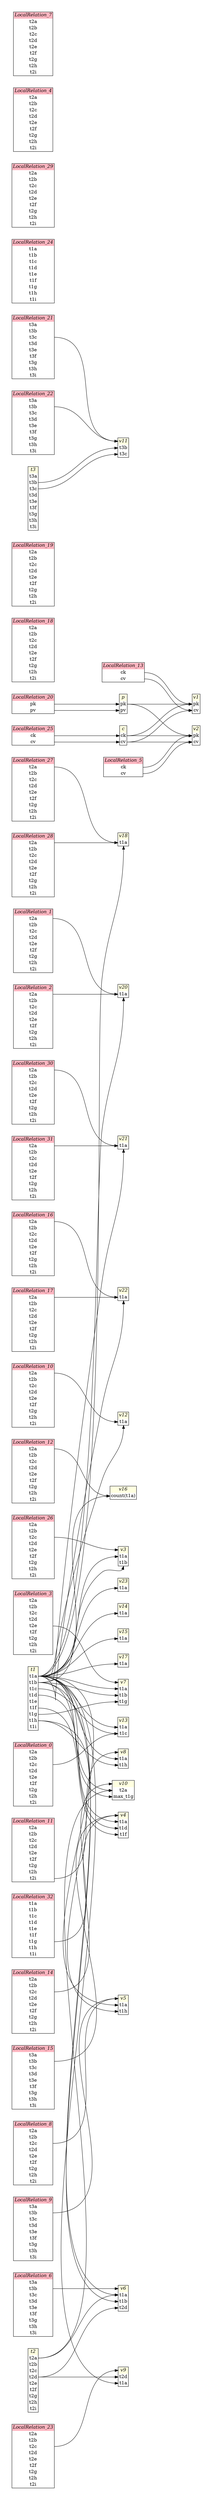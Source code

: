 // Automatically generated by SQLFlowTestSuite


digraph {
  graph [pad="0.5", nodesep="0.5", ranksep="2", fontname="Helvetica"];
  node [shape=plain]
  rankdir=LR;

  
"LocalRelation_0" [label=<
<table border="1" cellborder="0" cellspacing="0">
  <tr><td bgcolor="lightpink" port="nodeName"><i>LocalRelation_0</i></td></tr>
  <tr><td port="0">t2a</td></tr>
<tr><td port="1">t2b</td></tr>
<tr><td port="2">t2c</td></tr>
<tr><td port="3">t2d</td></tr>
<tr><td port="4">t2e</td></tr>
<tr><td port="5">t2f</td></tr>
<tr><td port="6">t2g</td></tr>
<tr><td port="7">t2h</td></tr>
<tr><td port="8">t2i</td></tr>
</table>>];
     

"LocalRelation_1" [label=<
<table border="1" cellborder="0" cellspacing="0">
  <tr><td bgcolor="lightpink" port="nodeName"><i>LocalRelation_1</i></td></tr>
  <tr><td port="0">t2a</td></tr>
<tr><td port="1">t2b</td></tr>
<tr><td port="2">t2c</td></tr>
<tr><td port="3">t2d</td></tr>
<tr><td port="4">t2e</td></tr>
<tr><td port="5">t2f</td></tr>
<tr><td port="6">t2g</td></tr>
<tr><td port="7">t2h</td></tr>
<tr><td port="8">t2i</td></tr>
</table>>];
     

"LocalRelation_10" [label=<
<table border="1" cellborder="0" cellspacing="0">
  <tr><td bgcolor="lightpink" port="nodeName"><i>LocalRelation_10</i></td></tr>
  <tr><td port="0">t2a</td></tr>
<tr><td port="1">t2b</td></tr>
<tr><td port="2">t2c</td></tr>
<tr><td port="3">t2d</td></tr>
<tr><td port="4">t2e</td></tr>
<tr><td port="5">t2f</td></tr>
<tr><td port="6">t2g</td></tr>
<tr><td port="7">t2h</td></tr>
<tr><td port="8">t2i</td></tr>
</table>>];
     

"LocalRelation_11" [label=<
<table border="1" cellborder="0" cellspacing="0">
  <tr><td bgcolor="lightpink" port="nodeName"><i>LocalRelation_11</i></td></tr>
  <tr><td port="0">t2a</td></tr>
<tr><td port="1">t2b</td></tr>
<tr><td port="2">t2c</td></tr>
<tr><td port="3">t2d</td></tr>
<tr><td port="4">t2e</td></tr>
<tr><td port="5">t2f</td></tr>
<tr><td port="6">t2g</td></tr>
<tr><td port="7">t2h</td></tr>
<tr><td port="8">t2i</td></tr>
</table>>];
     

"LocalRelation_12" [label=<
<table border="1" cellborder="0" cellspacing="0">
  <tr><td bgcolor="lightpink" port="nodeName"><i>LocalRelation_12</i></td></tr>
  <tr><td port="0">t2a</td></tr>
<tr><td port="1">t2b</td></tr>
<tr><td port="2">t2c</td></tr>
<tr><td port="3">t2d</td></tr>
<tr><td port="4">t2e</td></tr>
<tr><td port="5">t2f</td></tr>
<tr><td port="6">t2g</td></tr>
<tr><td port="7">t2h</td></tr>
<tr><td port="8">t2i</td></tr>
</table>>];
     

"LocalRelation_13" [label=<
<table border="1" cellborder="0" cellspacing="0">
  <tr><td bgcolor="lightpink" port="nodeName"><i>LocalRelation_13</i></td></tr>
  <tr><td port="0">ck</td></tr>
<tr><td port="1">cv</td></tr>
</table>>];
     

"LocalRelation_14" [label=<
<table border="1" cellborder="0" cellspacing="0">
  <tr><td bgcolor="lightpink" port="nodeName"><i>LocalRelation_14</i></td></tr>
  <tr><td port="0">t2a</td></tr>
<tr><td port="1">t2b</td></tr>
<tr><td port="2">t2c</td></tr>
<tr><td port="3">t2d</td></tr>
<tr><td port="4">t2e</td></tr>
<tr><td port="5">t2f</td></tr>
<tr><td port="6">t2g</td></tr>
<tr><td port="7">t2h</td></tr>
<tr><td port="8">t2i</td></tr>
</table>>];
     

"LocalRelation_15" [label=<
<table border="1" cellborder="0" cellspacing="0">
  <tr><td bgcolor="lightpink" port="nodeName"><i>LocalRelation_15</i></td></tr>
  <tr><td port="0">t3a</td></tr>
<tr><td port="1">t3b</td></tr>
<tr><td port="2">t3c</td></tr>
<tr><td port="3">t3d</td></tr>
<tr><td port="4">t3e</td></tr>
<tr><td port="5">t3f</td></tr>
<tr><td port="6">t3g</td></tr>
<tr><td port="7">t3h</td></tr>
<tr><td port="8">t3i</td></tr>
</table>>];
     

"LocalRelation_16" [label=<
<table border="1" cellborder="0" cellspacing="0">
  <tr><td bgcolor="lightpink" port="nodeName"><i>LocalRelation_16</i></td></tr>
  <tr><td port="0">t2a</td></tr>
<tr><td port="1">t2b</td></tr>
<tr><td port="2">t2c</td></tr>
<tr><td port="3">t2d</td></tr>
<tr><td port="4">t2e</td></tr>
<tr><td port="5">t2f</td></tr>
<tr><td port="6">t2g</td></tr>
<tr><td port="7">t2h</td></tr>
<tr><td port="8">t2i</td></tr>
</table>>];
     

"LocalRelation_17" [label=<
<table border="1" cellborder="0" cellspacing="0">
  <tr><td bgcolor="lightpink" port="nodeName"><i>LocalRelation_17</i></td></tr>
  <tr><td port="0">t2a</td></tr>
<tr><td port="1">t2b</td></tr>
<tr><td port="2">t2c</td></tr>
<tr><td port="3">t2d</td></tr>
<tr><td port="4">t2e</td></tr>
<tr><td port="5">t2f</td></tr>
<tr><td port="6">t2g</td></tr>
<tr><td port="7">t2h</td></tr>
<tr><td port="8">t2i</td></tr>
</table>>];
     

"LocalRelation_18" [label=<
<table border="1" cellborder="0" cellspacing="0">
  <tr><td bgcolor="lightpink" port="nodeName"><i>LocalRelation_18</i></td></tr>
  <tr><td port="0">t2a</td></tr>
<tr><td port="1">t2b</td></tr>
<tr><td port="2">t2c</td></tr>
<tr><td port="3">t2d</td></tr>
<tr><td port="4">t2e</td></tr>
<tr><td port="5">t2f</td></tr>
<tr><td port="6">t2g</td></tr>
<tr><td port="7">t2h</td></tr>
<tr><td port="8">t2i</td></tr>
</table>>];
     

"LocalRelation_19" [label=<
<table border="1" cellborder="0" cellspacing="0">
  <tr><td bgcolor="lightpink" port="nodeName"><i>LocalRelation_19</i></td></tr>
  <tr><td port="0">t2a</td></tr>
<tr><td port="1">t2b</td></tr>
<tr><td port="2">t2c</td></tr>
<tr><td port="3">t2d</td></tr>
<tr><td port="4">t2e</td></tr>
<tr><td port="5">t2f</td></tr>
<tr><td port="6">t2g</td></tr>
<tr><td port="7">t2h</td></tr>
<tr><td port="8">t2i</td></tr>
</table>>];
     

"LocalRelation_2" [label=<
<table border="1" cellborder="0" cellspacing="0">
  <tr><td bgcolor="lightpink" port="nodeName"><i>LocalRelation_2</i></td></tr>
  <tr><td port="0">t2a</td></tr>
<tr><td port="1">t2b</td></tr>
<tr><td port="2">t2c</td></tr>
<tr><td port="3">t2d</td></tr>
<tr><td port="4">t2e</td></tr>
<tr><td port="5">t2f</td></tr>
<tr><td port="6">t2g</td></tr>
<tr><td port="7">t2h</td></tr>
<tr><td port="8">t2i</td></tr>
</table>>];
     

"LocalRelation_20" [label=<
<table border="1" cellborder="0" cellspacing="0">
  <tr><td bgcolor="lightpink" port="nodeName"><i>LocalRelation_20</i></td></tr>
  <tr><td port="0">pk</td></tr>
<tr><td port="1">pv</td></tr>
</table>>];
     

"LocalRelation_21" [label=<
<table border="1" cellborder="0" cellspacing="0">
  <tr><td bgcolor="lightpink" port="nodeName"><i>LocalRelation_21</i></td></tr>
  <tr><td port="0">t3a</td></tr>
<tr><td port="1">t3b</td></tr>
<tr><td port="2">t3c</td></tr>
<tr><td port="3">t3d</td></tr>
<tr><td port="4">t3e</td></tr>
<tr><td port="5">t3f</td></tr>
<tr><td port="6">t3g</td></tr>
<tr><td port="7">t3h</td></tr>
<tr><td port="8">t3i</td></tr>
</table>>];
     

"LocalRelation_22" [label=<
<table border="1" cellborder="0" cellspacing="0">
  <tr><td bgcolor="lightpink" port="nodeName"><i>LocalRelation_22</i></td></tr>
  <tr><td port="0">t3a</td></tr>
<tr><td port="1">t3b</td></tr>
<tr><td port="2">t3c</td></tr>
<tr><td port="3">t3d</td></tr>
<tr><td port="4">t3e</td></tr>
<tr><td port="5">t3f</td></tr>
<tr><td port="6">t3g</td></tr>
<tr><td port="7">t3h</td></tr>
<tr><td port="8">t3i</td></tr>
</table>>];
     

"LocalRelation_23" [label=<
<table border="1" cellborder="0" cellspacing="0">
  <tr><td bgcolor="lightpink" port="nodeName"><i>LocalRelation_23</i></td></tr>
  <tr><td port="0">t2a</td></tr>
<tr><td port="1">t2b</td></tr>
<tr><td port="2">t2c</td></tr>
<tr><td port="3">t2d</td></tr>
<tr><td port="4">t2e</td></tr>
<tr><td port="5">t2f</td></tr>
<tr><td port="6">t2g</td></tr>
<tr><td port="7">t2h</td></tr>
<tr><td port="8">t2i</td></tr>
</table>>];
     

"LocalRelation_24" [label=<
<table border="1" cellborder="0" cellspacing="0">
  <tr><td bgcolor="lightpink" port="nodeName"><i>LocalRelation_24</i></td></tr>
  <tr><td port="0">t1a</td></tr>
<tr><td port="1">t1b</td></tr>
<tr><td port="2">t1c</td></tr>
<tr><td port="3">t1d</td></tr>
<tr><td port="4">t1e</td></tr>
<tr><td port="5">t1f</td></tr>
<tr><td port="6">t1g</td></tr>
<tr><td port="7">t1h</td></tr>
<tr><td port="8">t1i</td></tr>
</table>>];
     

"LocalRelation_25" [label=<
<table border="1" cellborder="0" cellspacing="0">
  <tr><td bgcolor="lightpink" port="nodeName"><i>LocalRelation_25</i></td></tr>
  <tr><td port="0">ck</td></tr>
<tr><td port="1">cv</td></tr>
</table>>];
     

"LocalRelation_26" [label=<
<table border="1" cellborder="0" cellspacing="0">
  <tr><td bgcolor="lightpink" port="nodeName"><i>LocalRelation_26</i></td></tr>
  <tr><td port="0">t2a</td></tr>
<tr><td port="1">t2b</td></tr>
<tr><td port="2">t2c</td></tr>
<tr><td port="3">t2d</td></tr>
<tr><td port="4">t2e</td></tr>
<tr><td port="5">t2f</td></tr>
<tr><td port="6">t2g</td></tr>
<tr><td port="7">t2h</td></tr>
<tr><td port="8">t2i</td></tr>
</table>>];
     

"LocalRelation_27" [label=<
<table border="1" cellborder="0" cellspacing="0">
  <tr><td bgcolor="lightpink" port="nodeName"><i>LocalRelation_27</i></td></tr>
  <tr><td port="0">t2a</td></tr>
<tr><td port="1">t2b</td></tr>
<tr><td port="2">t2c</td></tr>
<tr><td port="3">t2d</td></tr>
<tr><td port="4">t2e</td></tr>
<tr><td port="5">t2f</td></tr>
<tr><td port="6">t2g</td></tr>
<tr><td port="7">t2h</td></tr>
<tr><td port="8">t2i</td></tr>
</table>>];
     

"LocalRelation_28" [label=<
<table border="1" cellborder="0" cellspacing="0">
  <tr><td bgcolor="lightpink" port="nodeName"><i>LocalRelation_28</i></td></tr>
  <tr><td port="0">t2a</td></tr>
<tr><td port="1">t2b</td></tr>
<tr><td port="2">t2c</td></tr>
<tr><td port="3">t2d</td></tr>
<tr><td port="4">t2e</td></tr>
<tr><td port="5">t2f</td></tr>
<tr><td port="6">t2g</td></tr>
<tr><td port="7">t2h</td></tr>
<tr><td port="8">t2i</td></tr>
</table>>];
     

"LocalRelation_29" [label=<
<table border="1" cellborder="0" cellspacing="0">
  <tr><td bgcolor="lightpink" port="nodeName"><i>LocalRelation_29</i></td></tr>
  <tr><td port="0">t2a</td></tr>
<tr><td port="1">t2b</td></tr>
<tr><td port="2">t2c</td></tr>
<tr><td port="3">t2d</td></tr>
<tr><td port="4">t2e</td></tr>
<tr><td port="5">t2f</td></tr>
<tr><td port="6">t2g</td></tr>
<tr><td port="7">t2h</td></tr>
<tr><td port="8">t2i</td></tr>
</table>>];
     

"LocalRelation_3" [label=<
<table border="1" cellborder="0" cellspacing="0">
  <tr><td bgcolor="lightpink" port="nodeName"><i>LocalRelation_3</i></td></tr>
  <tr><td port="0">t2a</td></tr>
<tr><td port="1">t2b</td></tr>
<tr><td port="2">t2c</td></tr>
<tr><td port="3">t2d</td></tr>
<tr><td port="4">t2e</td></tr>
<tr><td port="5">t2f</td></tr>
<tr><td port="6">t2g</td></tr>
<tr><td port="7">t2h</td></tr>
<tr><td port="8">t2i</td></tr>
</table>>];
     

"LocalRelation_30" [label=<
<table border="1" cellborder="0" cellspacing="0">
  <tr><td bgcolor="lightpink" port="nodeName"><i>LocalRelation_30</i></td></tr>
  <tr><td port="0">t2a</td></tr>
<tr><td port="1">t2b</td></tr>
<tr><td port="2">t2c</td></tr>
<tr><td port="3">t2d</td></tr>
<tr><td port="4">t2e</td></tr>
<tr><td port="5">t2f</td></tr>
<tr><td port="6">t2g</td></tr>
<tr><td port="7">t2h</td></tr>
<tr><td port="8">t2i</td></tr>
</table>>];
     

"LocalRelation_31" [label=<
<table border="1" cellborder="0" cellspacing="0">
  <tr><td bgcolor="lightpink" port="nodeName"><i>LocalRelation_31</i></td></tr>
  <tr><td port="0">t2a</td></tr>
<tr><td port="1">t2b</td></tr>
<tr><td port="2">t2c</td></tr>
<tr><td port="3">t2d</td></tr>
<tr><td port="4">t2e</td></tr>
<tr><td port="5">t2f</td></tr>
<tr><td port="6">t2g</td></tr>
<tr><td port="7">t2h</td></tr>
<tr><td port="8">t2i</td></tr>
</table>>];
     

"LocalRelation_32" [label=<
<table border="1" cellborder="0" cellspacing="0">
  <tr><td bgcolor="lightpink" port="nodeName"><i>LocalRelation_32</i></td></tr>
  <tr><td port="0">t1a</td></tr>
<tr><td port="1">t1b</td></tr>
<tr><td port="2">t1c</td></tr>
<tr><td port="3">t1d</td></tr>
<tr><td port="4">t1e</td></tr>
<tr><td port="5">t1f</td></tr>
<tr><td port="6">t1g</td></tr>
<tr><td port="7">t1h</td></tr>
<tr><td port="8">t1i</td></tr>
</table>>];
     

"LocalRelation_4" [label=<
<table border="1" cellborder="0" cellspacing="0">
  <tr><td bgcolor="lightpink" port="nodeName"><i>LocalRelation_4</i></td></tr>
  <tr><td port="0">t2a</td></tr>
<tr><td port="1">t2b</td></tr>
<tr><td port="2">t2c</td></tr>
<tr><td port="3">t2d</td></tr>
<tr><td port="4">t2e</td></tr>
<tr><td port="5">t2f</td></tr>
<tr><td port="6">t2g</td></tr>
<tr><td port="7">t2h</td></tr>
<tr><td port="8">t2i</td></tr>
</table>>];
     

"LocalRelation_5" [label=<
<table border="1" cellborder="0" cellspacing="0">
  <tr><td bgcolor="lightpink" port="nodeName"><i>LocalRelation_5</i></td></tr>
  <tr><td port="0">ck</td></tr>
<tr><td port="1">cv</td></tr>
</table>>];
     

"LocalRelation_6" [label=<
<table border="1" cellborder="0" cellspacing="0">
  <tr><td bgcolor="lightpink" port="nodeName"><i>LocalRelation_6</i></td></tr>
  <tr><td port="0">t3a</td></tr>
<tr><td port="1">t3b</td></tr>
<tr><td port="2">t3c</td></tr>
<tr><td port="3">t3d</td></tr>
<tr><td port="4">t3e</td></tr>
<tr><td port="5">t3f</td></tr>
<tr><td port="6">t3g</td></tr>
<tr><td port="7">t3h</td></tr>
<tr><td port="8">t3i</td></tr>
</table>>];
     

"LocalRelation_7" [label=<
<table border="1" cellborder="0" cellspacing="0">
  <tr><td bgcolor="lightpink" port="nodeName"><i>LocalRelation_7</i></td></tr>
  <tr><td port="0">t2a</td></tr>
<tr><td port="1">t2b</td></tr>
<tr><td port="2">t2c</td></tr>
<tr><td port="3">t2d</td></tr>
<tr><td port="4">t2e</td></tr>
<tr><td port="5">t2f</td></tr>
<tr><td port="6">t2g</td></tr>
<tr><td port="7">t2h</td></tr>
<tr><td port="8">t2i</td></tr>
</table>>];
     

"LocalRelation_8" [label=<
<table border="1" cellborder="0" cellspacing="0">
  <tr><td bgcolor="lightpink" port="nodeName"><i>LocalRelation_8</i></td></tr>
  <tr><td port="0">t2a</td></tr>
<tr><td port="1">t2b</td></tr>
<tr><td port="2">t2c</td></tr>
<tr><td port="3">t2d</td></tr>
<tr><td port="4">t2e</td></tr>
<tr><td port="5">t2f</td></tr>
<tr><td port="6">t2g</td></tr>
<tr><td port="7">t2h</td></tr>
<tr><td port="8">t2i</td></tr>
</table>>];
     

"LocalRelation_9" [label=<
<table border="1" cellborder="0" cellspacing="0">
  <tr><td bgcolor="lightpink" port="nodeName"><i>LocalRelation_9</i></td></tr>
  <tr><td port="0">t3a</td></tr>
<tr><td port="1">t3b</td></tr>
<tr><td port="2">t3c</td></tr>
<tr><td port="3">t3d</td></tr>
<tr><td port="4">t3e</td></tr>
<tr><td port="5">t3f</td></tr>
<tr><td port="6">t3g</td></tr>
<tr><td port="7">t3h</td></tr>
<tr><td port="8">t3i</td></tr>
</table>>];
     

"c" [label=<
<table border="1" cellborder="0" cellspacing="0">
  <tr><td bgcolor="lightyellow" port="nodeName"><i>c</i></td></tr>
  <tr><td port="0">ck</td></tr>
<tr><td port="1">cv</td></tr>
</table>>];
     

"p" [label=<
<table border="1" cellborder="0" cellspacing="0">
  <tr><td bgcolor="lightyellow" port="nodeName"><i>p</i></td></tr>
  <tr><td port="0">pk</td></tr>
<tr><td port="1">pv</td></tr>
</table>>];
     

"t1" [label=<
<table border="1" cellborder="0" cellspacing="0">
  <tr><td bgcolor="lightyellow" port="nodeName"><i>t1</i></td></tr>
  <tr><td port="0">t1a</td></tr>
<tr><td port="1">t1b</td></tr>
<tr><td port="2">t1c</td></tr>
<tr><td port="3">t1d</td></tr>
<tr><td port="4">t1e</td></tr>
<tr><td port="5">t1f</td></tr>
<tr><td port="6">t1g</td></tr>
<tr><td port="7">t1h</td></tr>
<tr><td port="8">t1i</td></tr>
</table>>];
     

"t2" [label=<
<table border="1" cellborder="0" cellspacing="0">
  <tr><td bgcolor="lightyellow" port="nodeName"><i>t2</i></td></tr>
  <tr><td port="0">t2a</td></tr>
<tr><td port="1">t2b</td></tr>
<tr><td port="2">t2c</td></tr>
<tr><td port="3">t2d</td></tr>
<tr><td port="4">t2e</td></tr>
<tr><td port="5">t2f</td></tr>
<tr><td port="6">t2g</td></tr>
<tr><td port="7">t2h</td></tr>
<tr><td port="8">t2i</td></tr>
</table>>];
     

"t3" [label=<
<table border="1" cellborder="0" cellspacing="0">
  <tr><td bgcolor="lightyellow" port="nodeName"><i>t3</i></td></tr>
  <tr><td port="0">t3a</td></tr>
<tr><td port="1">t3b</td></tr>
<tr><td port="2">t3c</td></tr>
<tr><td port="3">t3d</td></tr>
<tr><td port="4">t3e</td></tr>
<tr><td port="5">t3f</td></tr>
<tr><td port="6">t3g</td></tr>
<tr><td port="7">t3h</td></tr>
<tr><td port="8">t3i</td></tr>
</table>>];
     

"v1" [label=<
<table border="1" cellborder="0" cellspacing="0">
  <tr><td bgcolor="lightyellow" port="nodeName"><i>v1</i></td></tr>
  <tr><td port="0">pk</td></tr>
<tr><td port="1">cv</td></tr>
</table>>];
     

"v10" [label=<
<table border="1" cellborder="0" cellspacing="0">
  <tr><td bgcolor="lightyellow" port="nodeName"><i>v10</i></td></tr>
  <tr><td port="0">t2a</td></tr>
<tr><td port="1">max_t1g</td></tr>
</table>>];
     

"v11" [label=<
<table border="1" cellborder="0" cellspacing="0">
  <tr><td bgcolor="lightyellow" port="nodeName"><i>v11</i></td></tr>
  <tr><td port="0">t3b</td></tr>
<tr><td port="1">t3c</td></tr>
</table>>];
     

"v12" [label=<
<table border="1" cellborder="0" cellspacing="0">
  <tr><td bgcolor="lightyellow" port="nodeName"><i>v12</i></td></tr>
  <tr><td port="0">t1a</td></tr>
</table>>];
     

"v13" [label=<
<table border="1" cellborder="0" cellspacing="0">
  <tr><td bgcolor="lightyellow" port="nodeName"><i>v13</i></td></tr>
  <tr><td port="0">t1a</td></tr>
<tr><td port="1">t1c</td></tr>
</table>>];
     

"v14" [label=<
<table border="1" cellborder="0" cellspacing="0">
  <tr><td bgcolor="lightyellow" port="nodeName"><i>v14</i></td></tr>
  <tr><td port="0">t1a</td></tr>
</table>>];
     

"v15" [label=<
<table border="1" cellborder="0" cellspacing="0">
  <tr><td bgcolor="lightyellow" port="nodeName"><i>v15</i></td></tr>
  <tr><td port="0">t1a</td></tr>
</table>>];
     

"v16" [label=<
<table border="1" cellborder="0" cellspacing="0">
  <tr><td bgcolor="lightyellow" port="nodeName"><i>v16</i></td></tr>
  <tr><td port="0">count(t1a)</td></tr>
</table>>];
     

"v17" [label=<
<table border="1" cellborder="0" cellspacing="0">
  <tr><td bgcolor="lightyellow" port="nodeName"><i>v17</i></td></tr>
  <tr><td port="0">t1a</td></tr>
</table>>];
     

"v18" [label=<
<table border="1" cellborder="0" cellspacing="0">
  <tr><td bgcolor="lightyellow" port="nodeName"><i>v18</i></td></tr>
  <tr><td port="0">t1a</td></tr>
</table>>];
     

"v2" [label=<
<table border="1" cellborder="0" cellspacing="0">
  <tr><td bgcolor="lightyellow" port="nodeName"><i>v2</i></td></tr>
  <tr><td port="0">pk</td></tr>
<tr><td port="1">cv</td></tr>
</table>>];
     

"v20" [label=<
<table border="1" cellborder="0" cellspacing="0">
  <tr><td bgcolor="lightyellow" port="nodeName"><i>v20</i></td></tr>
  <tr><td port="0">t1a</td></tr>
</table>>];
     

"v21" [label=<
<table border="1" cellborder="0" cellspacing="0">
  <tr><td bgcolor="lightyellow" port="nodeName"><i>v21</i></td></tr>
  <tr><td port="0">t1a</td></tr>
</table>>];
     

"v22" [label=<
<table border="1" cellborder="0" cellspacing="0">
  <tr><td bgcolor="lightyellow" port="nodeName"><i>v22</i></td></tr>
  <tr><td port="0">t1a</td></tr>
</table>>];
     

"v23" [label=<
<table border="1" cellborder="0" cellspacing="0">
  <tr><td bgcolor="lightyellow" port="nodeName"><i>v23</i></td></tr>
  <tr><td port="0">t1a</td></tr>
</table>>];
     

"v3" [label=<
<table border="1" cellborder="0" cellspacing="0">
  <tr><td bgcolor="lightyellow" port="nodeName"><i>v3</i></td></tr>
  <tr><td port="0">t1a</td></tr>
<tr><td port="1">t1b</td></tr>
</table>>];
     

"v4" [label=<
<table border="1" cellborder="0" cellspacing="0">
  <tr><td bgcolor="lightyellow" port="nodeName"><i>v4</i></td></tr>
  <tr><td port="0">t1a</td></tr>
<tr><td port="1">t1d</td></tr>
<tr><td port="2">t1f</td></tr>
</table>>];
     

"v5" [label=<
<table border="1" cellborder="0" cellspacing="0">
  <tr><td bgcolor="lightyellow" port="nodeName"><i>v5</i></td></tr>
  <tr><td port="0">t1a</td></tr>
<tr><td port="1">t1h</td></tr>
</table>>];
     

"v6" [label=<
<table border="1" cellborder="0" cellspacing="0">
  <tr><td bgcolor="lightyellow" port="nodeName"><i>v6</i></td></tr>
  <tr><td port="0">t1a</td></tr>
<tr><td port="1">t1b</td></tr>
<tr><td port="2">t2d</td></tr>
</table>>];
     

"v7" [label=<
<table border="1" cellborder="0" cellspacing="0">
  <tr><td bgcolor="lightyellow" port="nodeName"><i>v7</i></td></tr>
  <tr><td port="0">t1a</td></tr>
<tr><td port="1">t1b</td></tr>
<tr><td port="2">t1g</td></tr>
</table>>];
     

"v8" [label=<
<table border="1" cellborder="0" cellspacing="0">
  <tr><td bgcolor="lightyellow" port="nodeName"><i>v8</i></td></tr>
  <tr><td port="0">t1a</td></tr>
<tr><td port="1">t1h</td></tr>
</table>>];
     

"v9" [label=<
<table border="1" cellborder="0" cellspacing="0">
  <tr><td bgcolor="lightyellow" port="nodeName"><i>v9</i></td></tr>
  <tr><td port="0">t2d</td></tr>
<tr><td port="1">t1a</td></tr>
</table>>];
     
  "LocalRelation_0":2 -> v13:1
"LocalRelation_1":0 -> v20:0
"LocalRelation_10":0 -> v12:0
"LocalRelation_11":8 -> v8:nodeName
"LocalRelation_12":0 -> v16:0
"LocalRelation_13":0 -> v1:0
"LocalRelation_13":1 -> v1:1
"LocalRelation_14":2 -> v4:nodeName
"LocalRelation_15":1 -> v4:nodeName
"LocalRelation_16":0 -> v22:0
"LocalRelation_17":0 -> v22:0
"LocalRelation_2":0 -> v20:0
"LocalRelation_20":0 -> p:0
"LocalRelation_20":1 -> p:1
"LocalRelation_21":2 -> v11:nodeName
"LocalRelation_22":1 -> v11:nodeName
"LocalRelation_23":2 -> v9:nodeName
"LocalRelation_25":0 -> c:0
"LocalRelation_25":1 -> c:1
"LocalRelation_26":2 -> v3:nodeName
"LocalRelation_27":0 -> v18:0
"LocalRelation_28":0 -> v18:0
"LocalRelation_3":4 -> v7:nodeName
"LocalRelation_30":0 -> v21:0
"LocalRelation_31":0 -> v21:0
"LocalRelation_32":6 -> v10:nodeName
"LocalRelation_5":0 -> v2:0
"LocalRelation_5":1 -> v2:1
"LocalRelation_6":1 -> v6:nodeName
"LocalRelation_8":2 -> v5:nodeName
"LocalRelation_9":1 -> v5:nodeName
"c":0 -> v1:0
"c":0 -> v2:0
"c":1 -> v1:1
"c":1 -> v2:1
"p":0 -> v1:0
"p":0 -> v2:0
"t1":0 -> v10:1
"t1":0 -> v12:0
"t1":0 -> v13:0
"t1":0 -> v14:0
"t1":0 -> v15:0
"t1":0 -> v16:0
"t1":0 -> v17:0
"t1":0 -> v18:0
"t1":0 -> v20:0
"t1":0 -> v21:0
"t1":0 -> v22:0
"t1":0 -> v23:0
"t1":0 -> v3:0
"t1":0 -> v4:0
"t1":0 -> v5:0
"t1":0 -> v6:0
"t1":0 -> v7:0
"t1":0 -> v8:0
"t1":0 -> v9:1
"t1":1 -> v10:0
"t1":1 -> v3:1
"t1":1 -> v6:1
"t1":1 -> v7:1
"t1":2 -> v13:1
"t1":3 -> v4:1
"t1":5 -> v4:2
"t1":6 -> v7:2
"t1":7 -> v5:1
"t1":7 -> v8:1
"t2":0 -> v10:0
"t2":0 -> v6:0
"t2":3 -> v6:2
"t2":3 -> v9:0
"t3":1 -> v11:0
"t3":2 -> v11:1
}
       